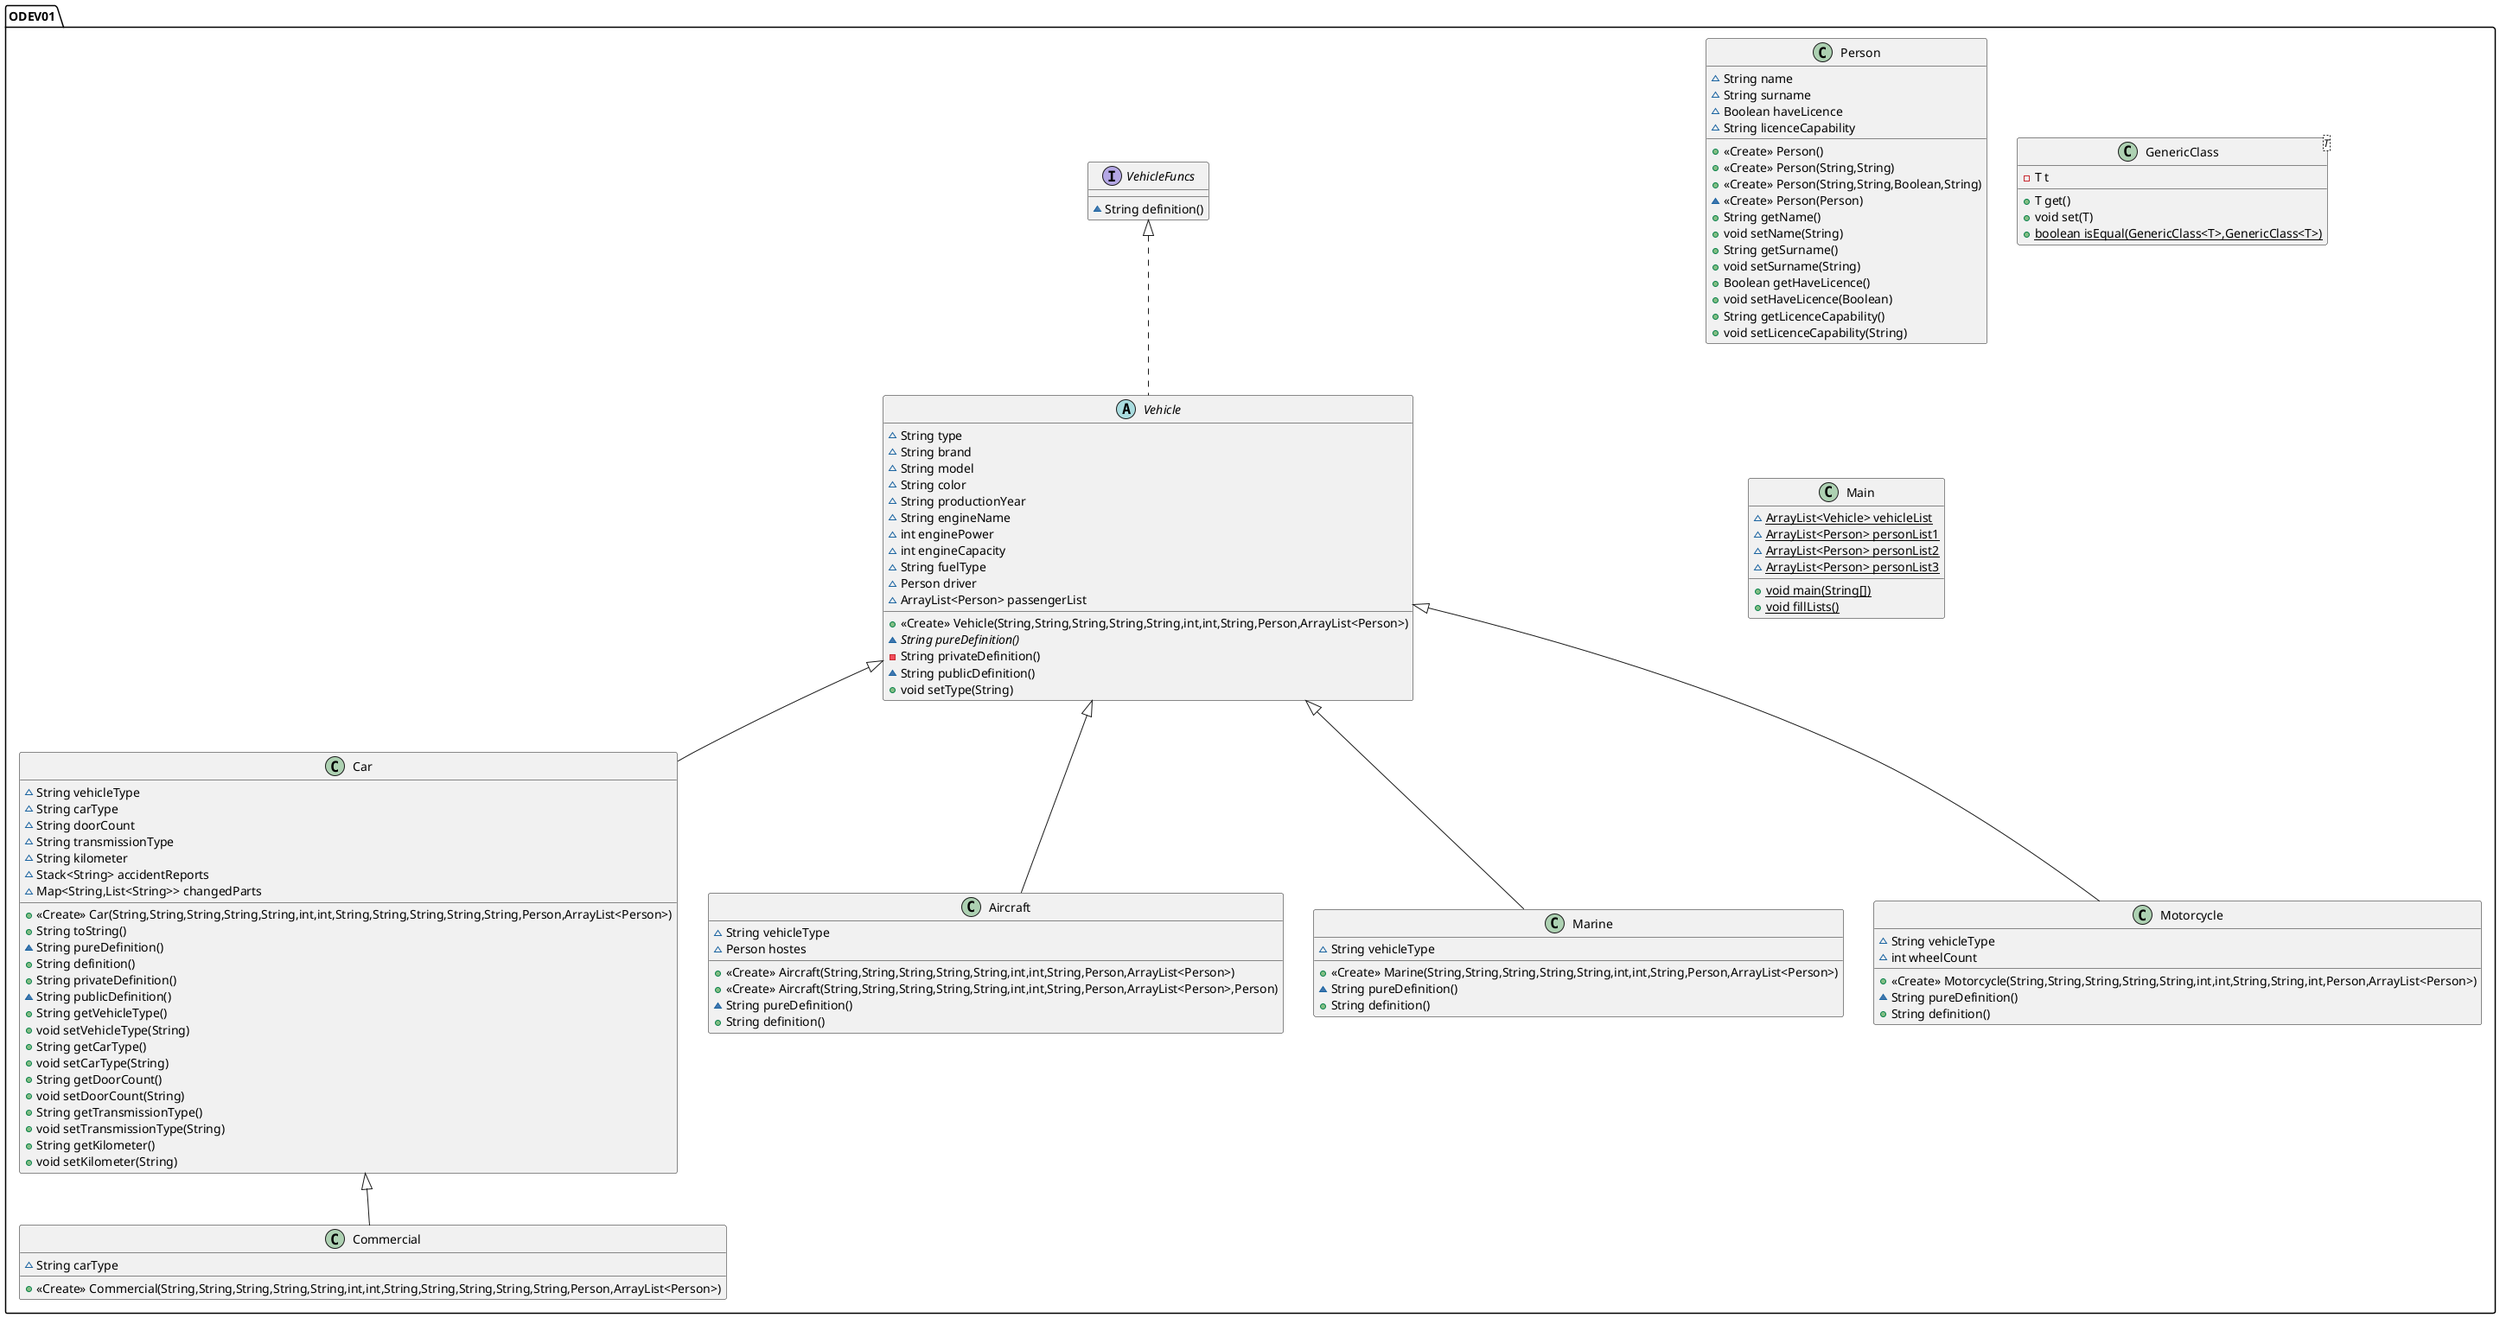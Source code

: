 @startuml
class ODEV01.Car {
~ String vehicleType
~ String carType
~ String doorCount
~ String transmissionType
~ String kilometer
~ Stack<String> accidentReports
~ Map<String,List<String>> changedParts
+ <<Create>> Car(String,String,String,String,String,int,int,String,String,String,String,String,Person,ArrayList<Person>)
+ String toString()
~ String pureDefinition()
+ String definition()
+ String privateDefinition()
~ String publicDefinition()
+ String getVehicleType()
+ void setVehicleType(String)
+ String getCarType()
+ void setCarType(String)
+ String getDoorCount()
+ void setDoorCount(String)
+ String getTransmissionType()
+ void setTransmissionType(String)
+ String getKilometer()
+ void setKilometer(String)
}
class ODEV01.Aircraft {
~ String vehicleType
~ Person hostes
+ <<Create>> Aircraft(String,String,String,String,String,int,int,String,Person,ArrayList<Person>)
+ <<Create>> Aircraft(String,String,String,String,String,int,int,String,Person,ArrayList<Person>,Person)
~ String pureDefinition()
+ String definition()
}
class ODEV01.Marine {
~ String vehicleType
+ <<Create>> Marine(String,String,String,String,String,int,int,String,Person,ArrayList<Person>)
~ String pureDefinition()
+ String definition()
}
class ODEV01.Person {
~ String name
~ String surname
~ Boolean haveLicence
~ String licenceCapability
+ <<Create>> Person()
+ <<Create>> Person(String,String)
+ <<Create>> Person(String,String,Boolean,String)
~ <<Create>> Person(Person)
+ String getName()
+ void setName(String)
+ String getSurname()
+ void setSurname(String)
+ Boolean getHaveLicence()
+ void setHaveLicence(Boolean)
+ String getLicenceCapability()
+ void setLicenceCapability(String)
}
class ODEV01.GenericClass<T> {
- T t
+ T get()
+ void set(T)
+ {static} boolean isEqual(GenericClass<T>,GenericClass<T>)
}
class ODEV01.Motorcycle {
~ String vehicleType
~ int wheelCount
+ <<Create>> Motorcycle(String,String,String,String,String,int,int,String,String,int,Person,ArrayList<Person>)
~ String pureDefinition()
+ String definition()
}
class ODEV01.Main {
~ {static} ArrayList<Vehicle> vehicleList
~ {static} ArrayList<Person> personList1
~ {static} ArrayList<Person> personList2
~ {static} ArrayList<Person> personList3
+ {static} void main(String[])
+ {static} void fillLists()
}
class ODEV01.Commercial {
~ String carType
+ <<Create>> Commercial(String,String,String,String,String,int,int,String,String,String,String,String,Person,ArrayList<Person>)
}
interface ODEV01.VehicleFuncs {
~ String definition()
}
abstract class ODEV01.Vehicle {
~ String type
~ String brand
~ String model
~ String color
~ String productionYear
~ String engineName
~ int enginePower
~ int engineCapacity
~ String fuelType
~ Person driver
~ ArrayList<Person> passengerList
+ <<Create>> Vehicle(String,String,String,String,String,int,int,String,Person,ArrayList<Person>)
~ {abstract}String pureDefinition()
- String privateDefinition()
~ String publicDefinition()
+ void setType(String)
}


ODEV01.Vehicle <|-- ODEV01.Car
ODEV01.Vehicle <|-- ODEV01.Aircraft
ODEV01.Vehicle <|-- ODEV01.Marine
ODEV01.Vehicle <|-- ODEV01.Motorcycle
ODEV01.Car <|-- ODEV01.Commercial
ODEV01.VehicleFuncs <|.. ODEV01.Vehicle
@enduml